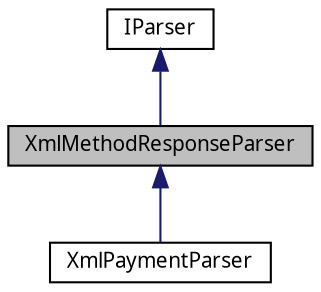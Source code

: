 digraph G
{
  bgcolor="transparent";
  edge [fontname="FreeSans.ttf",fontsize="10",labelfontname="FreeSans.ttf",labelfontsize="10"];
  node [fontname="FreeSans.ttf",fontsize="10",shape=record];
  Node1 [label="XmlMethodResponseParser",height=0.2,width=0.4,color="black", fillcolor="grey75", style="filled" fontcolor="black"];
  Node2 -> Node1 [dir=back,color="midnightblue",fontsize="10",style="solid",fontname="FreeSans.ttf"];
  Node2 [label="IParser",height=0.2,width=0.4,color="black",URL="$interfacecom_1_1bluevia_1_1android_1_1commons_1_1parser_1_1_i_parser.html"];
  Node1 -> Node3 [dir=back,color="midnightblue",fontsize="10",style="solid",fontname="FreeSans.ttf"];
  Node3 [label="XmlPaymentParser",height=0.2,width=0.4,color="black",URL="$classcom_1_1bluevia_1_1android_1_1payment_1_1parser_1_1xml_1_1_xml_payment_parser.html"];
}
